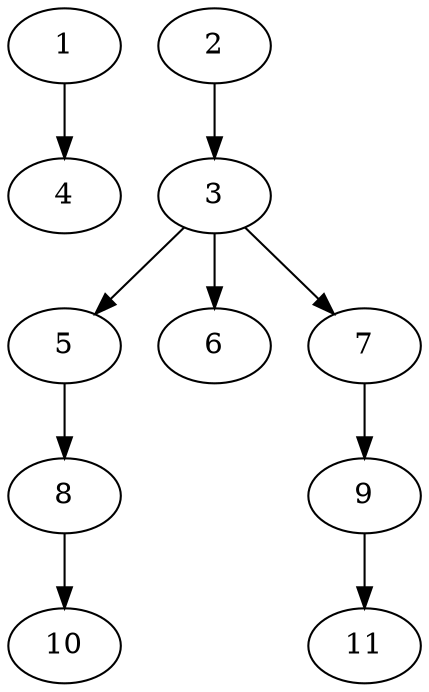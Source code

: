 // DAG (tier=1-easy, mode=data, n=11, ccr=0.311, fat=0.477, density=0.302, regular=0.664, jump=0.033, mindata=1048576, maxdata=8388608)
// DAG automatically generated by daggen at Sun Aug 24 16:33:33 2025
// /home/ermia/Project/Environments/daggen/bin/daggen --dot --ccr 0.311 --fat 0.477 --regular 0.664 --density 0.302 --jump 0.033 --mindata 1048576 --maxdata 8388608 -n 11 
digraph G {
  1 [size="11940608211328850", alpha="0.17", expect_size="5970304105664425"]
  1 -> 4 [size ="203388310519808"]
  2 [size="31372708872716288000", alpha="0.04", expect_size="15686354436358144000"]
  2 -> 3 [size ="79577690931200"]
  3 [size="6158273359118336000", alpha="0.11", expect_size="3079136679559168000"]
  3 -> 5 [size ="26877938892800"]
  3 -> 6 [size ="26877938892800"]
  3 -> 7 [size ="26877938892800"]
  4 [size="7867883796748100", alpha="0.02", expect_size="3933941898374050"]
  5 [size="65160013272274272", alpha="0.06", expect_size="32580006636137136"]
  5 -> 8 [size ="121514322034688"]
  6 [size="15598331821669626", alpha="0.07", expect_size="7799165910834813"]
  7 [size="153246803532142", alpha="0.06", expect_size="76623401766071"]
  7 -> 9 [size ="11522457731072"]
  8 [size="314343227555577856000", alpha="0.07", expect_size="157171613777788928000"]
  8 -> 10 [size ="369850371276800"]
  9 [size="1020312682329250560", alpha="0.03", expect_size="510156341164625280"]
  9 -> 11 [size ="423584740671488"]
  10 [size="14381630659361704", alpha="0.15", expect_size="7190815329680852"]
  11 [size="5491451218305602", alpha="0.16", expect_size="2745725609152801"]
}